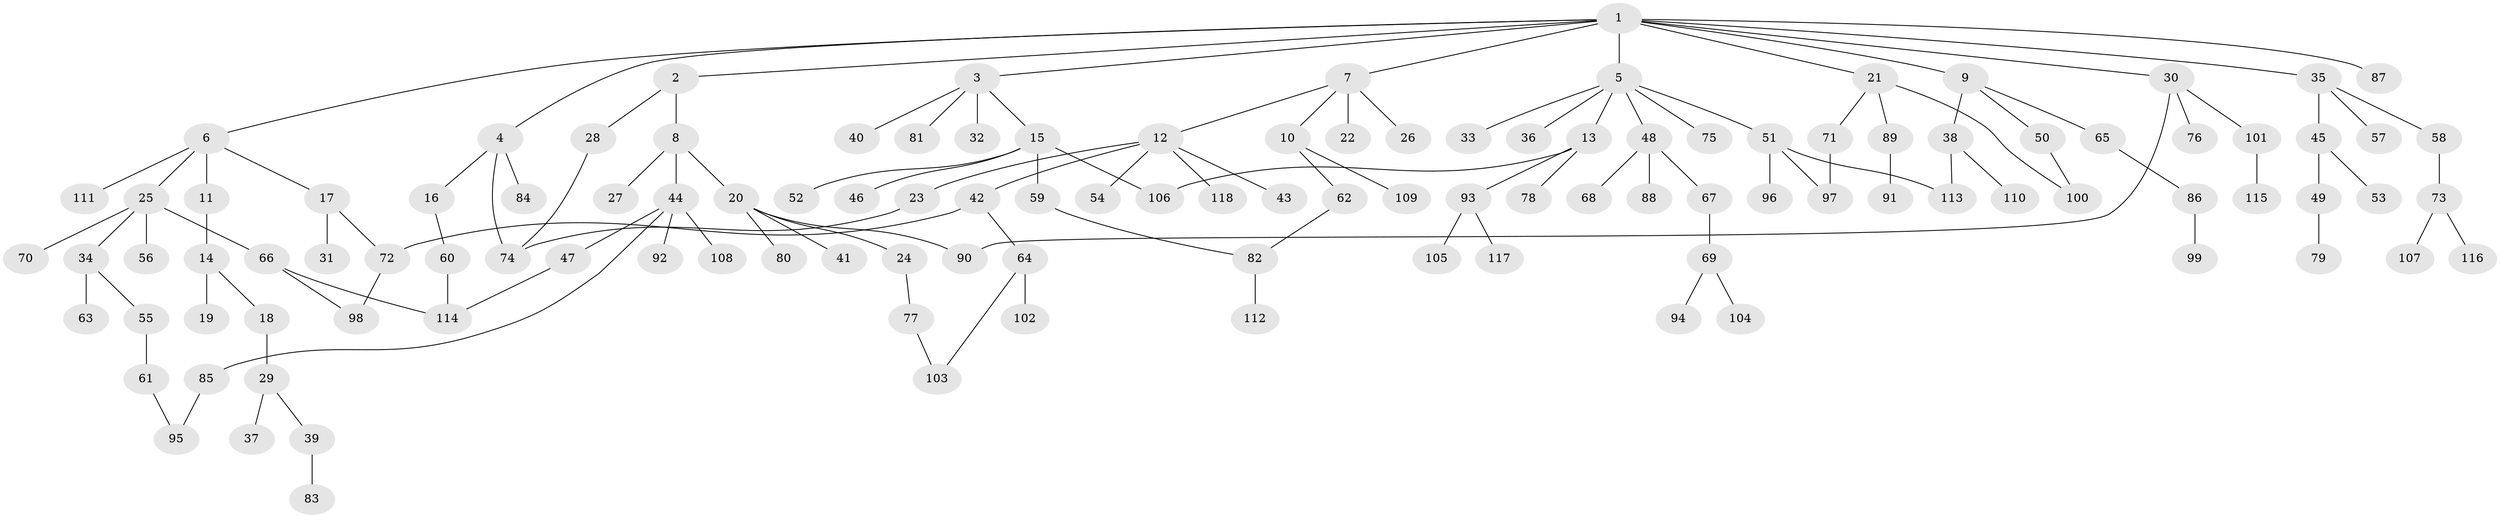 // Generated by graph-tools (version 1.1) at 2025/49/03/09/25 03:49:22]
// undirected, 118 vertices, 131 edges
graph export_dot {
graph [start="1"]
  node [color=gray90,style=filled];
  1;
  2;
  3;
  4;
  5;
  6;
  7;
  8;
  9;
  10;
  11;
  12;
  13;
  14;
  15;
  16;
  17;
  18;
  19;
  20;
  21;
  22;
  23;
  24;
  25;
  26;
  27;
  28;
  29;
  30;
  31;
  32;
  33;
  34;
  35;
  36;
  37;
  38;
  39;
  40;
  41;
  42;
  43;
  44;
  45;
  46;
  47;
  48;
  49;
  50;
  51;
  52;
  53;
  54;
  55;
  56;
  57;
  58;
  59;
  60;
  61;
  62;
  63;
  64;
  65;
  66;
  67;
  68;
  69;
  70;
  71;
  72;
  73;
  74;
  75;
  76;
  77;
  78;
  79;
  80;
  81;
  82;
  83;
  84;
  85;
  86;
  87;
  88;
  89;
  90;
  91;
  92;
  93;
  94;
  95;
  96;
  97;
  98;
  99;
  100;
  101;
  102;
  103;
  104;
  105;
  106;
  107;
  108;
  109;
  110;
  111;
  112;
  113;
  114;
  115;
  116;
  117;
  118;
  1 -- 2;
  1 -- 3;
  1 -- 4;
  1 -- 5;
  1 -- 6;
  1 -- 7;
  1 -- 9;
  1 -- 21;
  1 -- 30;
  1 -- 35;
  1 -- 87;
  2 -- 8;
  2 -- 28;
  3 -- 15;
  3 -- 32;
  3 -- 40;
  3 -- 81;
  4 -- 16;
  4 -- 84;
  4 -- 74;
  5 -- 13;
  5 -- 33;
  5 -- 36;
  5 -- 48;
  5 -- 51;
  5 -- 75;
  6 -- 11;
  6 -- 17;
  6 -- 25;
  6 -- 111;
  7 -- 10;
  7 -- 12;
  7 -- 22;
  7 -- 26;
  8 -- 20;
  8 -- 27;
  8 -- 44;
  9 -- 38;
  9 -- 50;
  9 -- 65;
  10 -- 62;
  10 -- 109;
  11 -- 14;
  12 -- 23;
  12 -- 42;
  12 -- 43;
  12 -- 54;
  12 -- 118;
  13 -- 78;
  13 -- 93;
  13 -- 106;
  14 -- 18;
  14 -- 19;
  15 -- 46;
  15 -- 52;
  15 -- 59;
  15 -- 106;
  16 -- 60;
  17 -- 31;
  17 -- 72;
  18 -- 29;
  20 -- 24;
  20 -- 41;
  20 -- 80;
  20 -- 90;
  21 -- 71;
  21 -- 89;
  21 -- 100;
  23 -- 74;
  24 -- 77;
  25 -- 34;
  25 -- 56;
  25 -- 66;
  25 -- 70;
  28 -- 74;
  29 -- 37;
  29 -- 39;
  30 -- 76;
  30 -- 101;
  30 -- 90;
  34 -- 55;
  34 -- 63;
  35 -- 45;
  35 -- 57;
  35 -- 58;
  38 -- 110;
  38 -- 113;
  39 -- 83;
  42 -- 64;
  42 -- 72;
  44 -- 47;
  44 -- 85;
  44 -- 92;
  44 -- 108;
  45 -- 49;
  45 -- 53;
  47 -- 114;
  48 -- 67;
  48 -- 68;
  48 -- 88;
  49 -- 79;
  50 -- 100;
  51 -- 96;
  51 -- 97;
  51 -- 113;
  55 -- 61;
  58 -- 73;
  59 -- 82;
  60 -- 114;
  61 -- 95;
  62 -- 82;
  64 -- 102;
  64 -- 103;
  65 -- 86;
  66 -- 114;
  66 -- 98;
  67 -- 69;
  69 -- 94;
  69 -- 104;
  71 -- 97;
  72 -- 98;
  73 -- 107;
  73 -- 116;
  77 -- 103;
  82 -- 112;
  85 -- 95;
  86 -- 99;
  89 -- 91;
  93 -- 105;
  93 -- 117;
  101 -- 115;
}
